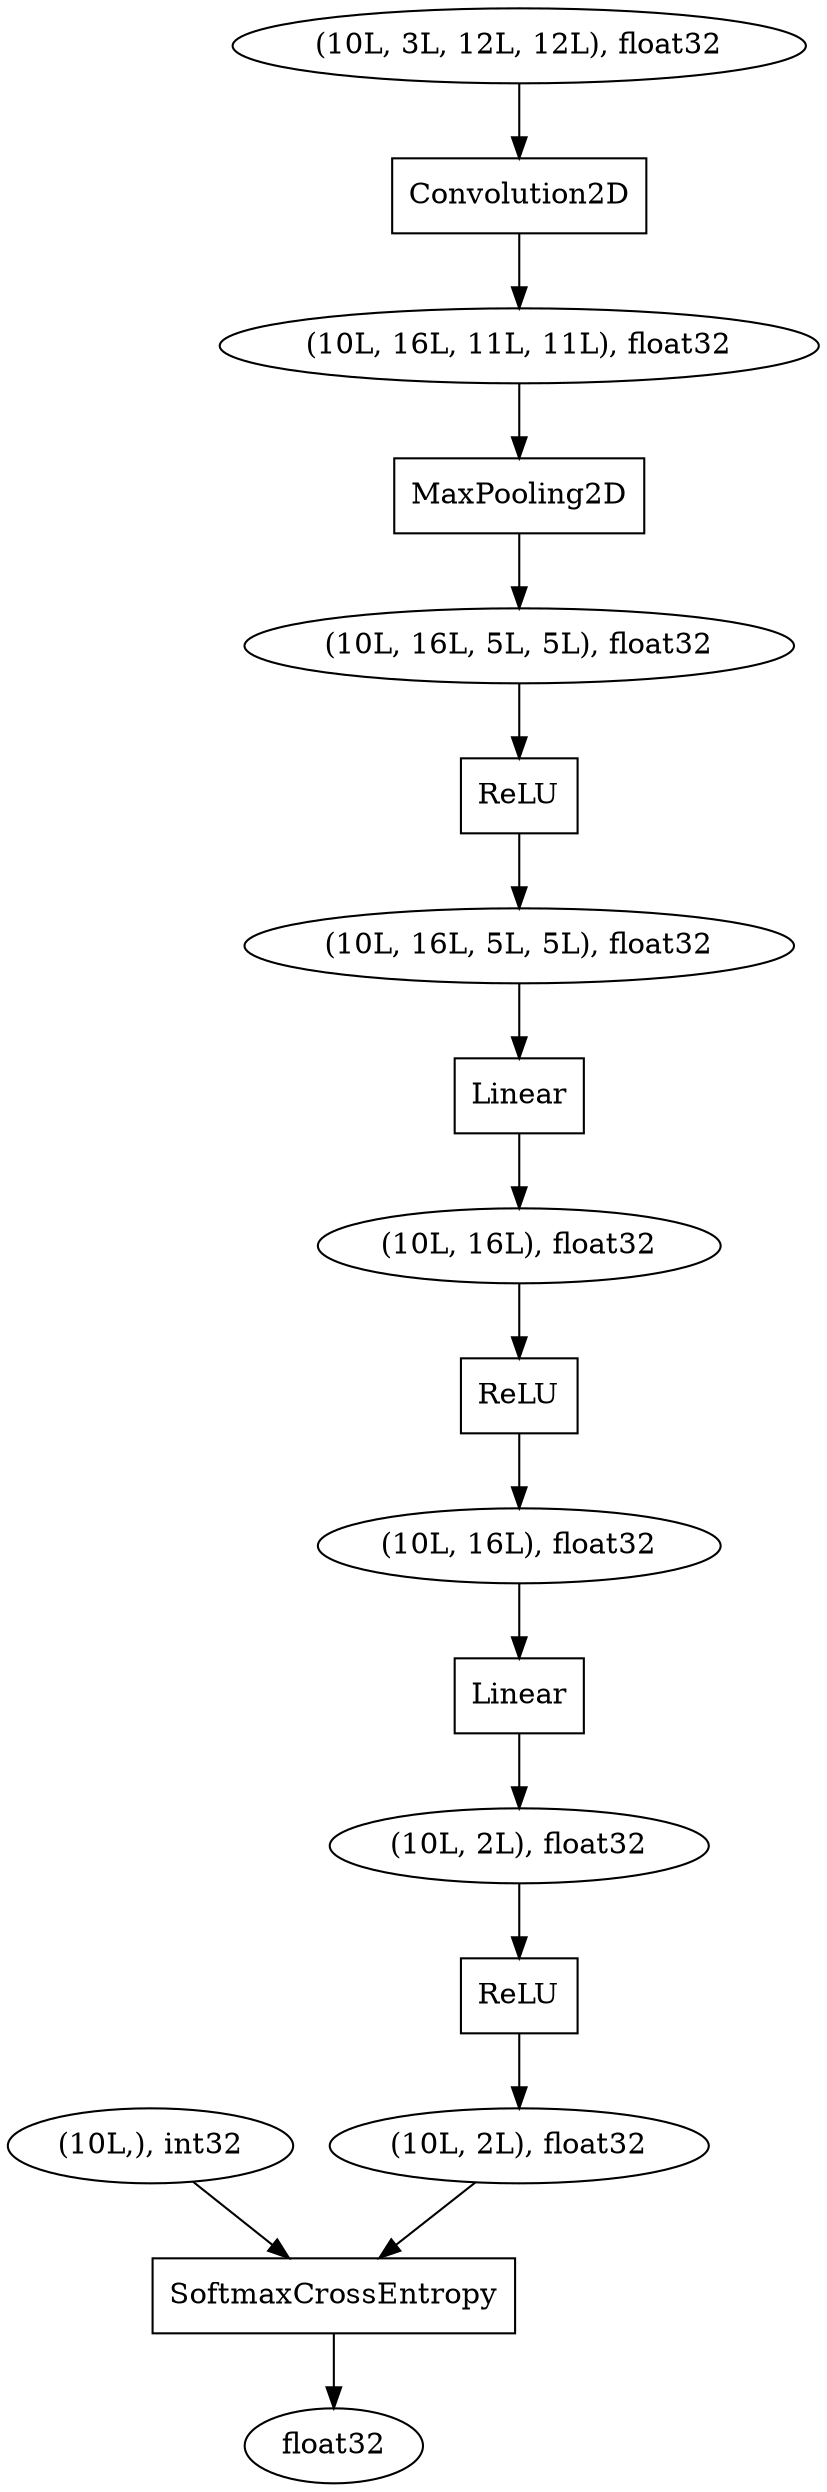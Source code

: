digraph graphname{293572112 [shape="box",label="ReLU"];293607968 [shape="oval",label="float32"];293605952 [shape="box",label="ReLU"];293571160 [shape="oval",label="(10L,), int32"];293570600 [shape="box",label="Convolution2D"];293606008 [shape="box",label="Linear"];293571720 [shape="box",label="MaxPooling2D"];293607072 [shape="oval",label="(10L, 2L), float32"];293569648 [shape="oval",label="(10L, 3L, 12L, 12L), float32"];293607632 [shape="box",label="ReLU"];293606120 [shape="oval",label="(10L, 16L), float32"];293571384 [shape="box",label="Linear"];293571496 [shape="oval",label="(10L, 16L, 11L, 11L), float32"];293605784 [shape="oval",label="(10L, 16L), float32"];293572000 [shape="oval",label="(10L, 16L, 5L, 5L), float32"];293607352 [shape="box",label="SoftmaxCrossEntropy"];293606848 [shape="oval",label="(10L, 2L), float32"];293572560 [shape="oval",label="(10L, 16L, 5L, 5L), float32"];293572000 -> 293572112;293605784 -> 293605952;293572560 -> 293571384;293606120 -> 293606008;293605952 -> 293606120;293571496 -> 293571720;293606008 -> 293606848;293571384 -> 293605784;293607072 -> 293607352;293571160 -> 293607352;293606848 -> 293607632;293572112 -> 293572560;293607352 -> 293607968;293607632 -> 293607072;293571720 -> 293572000;293569648 -> 293570600;293570600 -> 293571496;}